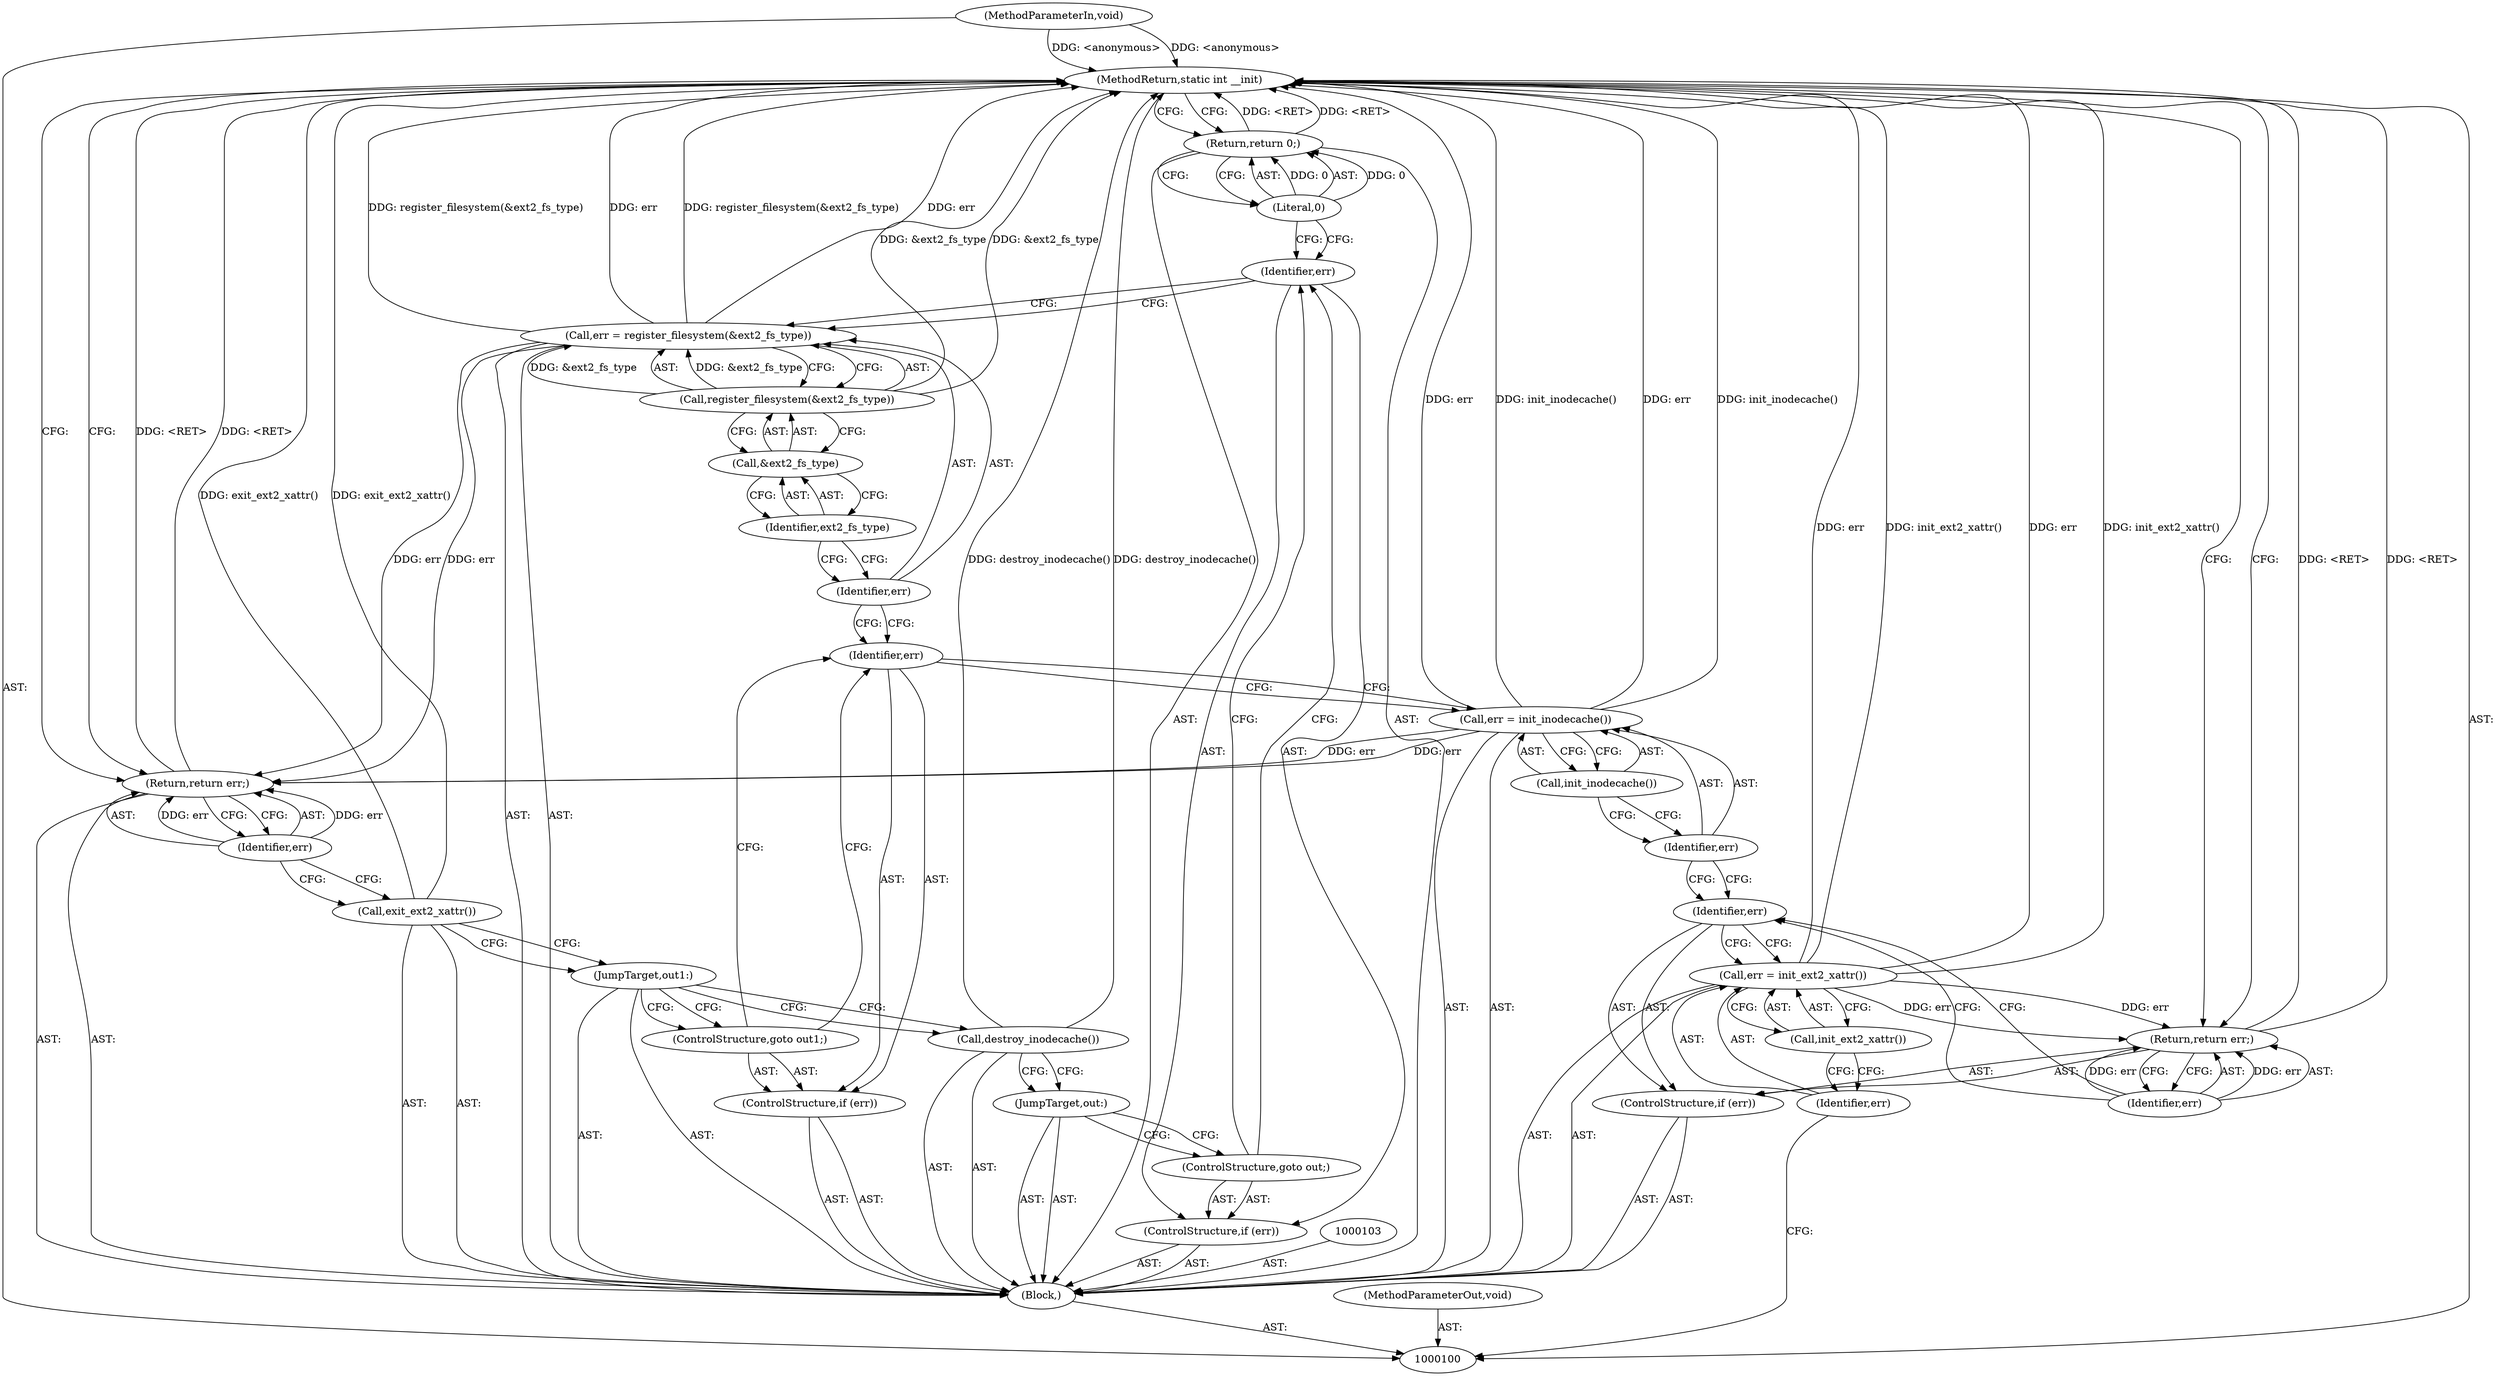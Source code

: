 digraph "1_linux_be0726d33cb8f411945884664924bed3cb8c70ee_2" {
"1000133" [label="(MethodReturn,static int __init)"];
"1000101" [label="(MethodParameterIn,void)"];
"1000164" [label="(MethodParameterOut,void)"];
"1000122" [label="(ControlStructure,if (err))"];
"1000123" [label="(Identifier,err)"];
"1000124" [label="(ControlStructure,goto out;)"];
"1000125" [label="(Return,return 0;)"];
"1000126" [label="(Literal,0)"];
"1000127" [label="(JumpTarget,out:)"];
"1000128" [label="(Call,destroy_inodecache())"];
"1000129" [label="(JumpTarget,out1:)"];
"1000130" [label="(Call,exit_ext2_xattr())"];
"1000131" [label="(Return,return err;)"];
"1000132" [label="(Identifier,err)"];
"1000102" [label="(Block,)"];
"1000106" [label="(Call,init_ext2_xattr())"];
"1000104" [label="(Call,err = init_ext2_xattr())"];
"1000105" [label="(Identifier,err)"];
"1000107" [label="(ControlStructure,if (err))"];
"1000108" [label="(Identifier,err)"];
"1000109" [label="(Return,return err;)"];
"1000110" [label="(Identifier,err)"];
"1000111" [label="(Call,err = init_inodecache())"];
"1000112" [label="(Identifier,err)"];
"1000113" [label="(Call,init_inodecache())"];
"1000114" [label="(ControlStructure,if (err))"];
"1000115" [label="(Identifier,err)"];
"1000116" [label="(ControlStructure,goto out1;)"];
"1000119" [label="(Call,register_filesystem(&ext2_fs_type))"];
"1000120" [label="(Call,&ext2_fs_type)"];
"1000121" [label="(Identifier,ext2_fs_type)"];
"1000117" [label="(Call,err = register_filesystem(&ext2_fs_type))"];
"1000118" [label="(Identifier,err)"];
"1000133" -> "1000100"  [label="AST: "];
"1000133" -> "1000109"  [label="CFG: "];
"1000133" -> "1000125"  [label="CFG: "];
"1000133" -> "1000131"  [label="CFG: "];
"1000125" -> "1000133"  [label="DDG: <RET>"];
"1000130" -> "1000133"  [label="DDG: exit_ext2_xattr()"];
"1000104" -> "1000133"  [label="DDG: err"];
"1000104" -> "1000133"  [label="DDG: init_ext2_xattr()"];
"1000117" -> "1000133"  [label="DDG: err"];
"1000117" -> "1000133"  [label="DDG: register_filesystem(&ext2_fs_type)"];
"1000111" -> "1000133"  [label="DDG: err"];
"1000111" -> "1000133"  [label="DDG: init_inodecache()"];
"1000128" -> "1000133"  [label="DDG: destroy_inodecache()"];
"1000101" -> "1000133"  [label="DDG: <anonymous>"];
"1000119" -> "1000133"  [label="DDG: &ext2_fs_type"];
"1000131" -> "1000133"  [label="DDG: <RET>"];
"1000109" -> "1000133"  [label="DDG: <RET>"];
"1000101" -> "1000100"  [label="AST: "];
"1000101" -> "1000133"  [label="DDG: <anonymous>"];
"1000164" -> "1000100"  [label="AST: "];
"1000122" -> "1000102"  [label="AST: "];
"1000123" -> "1000122"  [label="AST: "];
"1000124" -> "1000122"  [label="AST: "];
"1000123" -> "1000122"  [label="AST: "];
"1000123" -> "1000117"  [label="CFG: "];
"1000124" -> "1000123"  [label="CFG: "];
"1000126" -> "1000123"  [label="CFG: "];
"1000124" -> "1000122"  [label="AST: "];
"1000124" -> "1000123"  [label="CFG: "];
"1000127" -> "1000124"  [label="CFG: "];
"1000125" -> "1000102"  [label="AST: "];
"1000125" -> "1000126"  [label="CFG: "];
"1000126" -> "1000125"  [label="AST: "];
"1000133" -> "1000125"  [label="CFG: "];
"1000125" -> "1000133"  [label="DDG: <RET>"];
"1000126" -> "1000125"  [label="DDG: 0"];
"1000126" -> "1000125"  [label="AST: "];
"1000126" -> "1000123"  [label="CFG: "];
"1000125" -> "1000126"  [label="CFG: "];
"1000126" -> "1000125"  [label="DDG: 0"];
"1000127" -> "1000102"  [label="AST: "];
"1000127" -> "1000124"  [label="CFG: "];
"1000128" -> "1000127"  [label="CFG: "];
"1000128" -> "1000102"  [label="AST: "];
"1000128" -> "1000127"  [label="CFG: "];
"1000129" -> "1000128"  [label="CFG: "];
"1000128" -> "1000133"  [label="DDG: destroy_inodecache()"];
"1000129" -> "1000102"  [label="AST: "];
"1000129" -> "1000128"  [label="CFG: "];
"1000129" -> "1000116"  [label="CFG: "];
"1000130" -> "1000129"  [label="CFG: "];
"1000130" -> "1000102"  [label="AST: "];
"1000130" -> "1000129"  [label="CFG: "];
"1000132" -> "1000130"  [label="CFG: "];
"1000130" -> "1000133"  [label="DDG: exit_ext2_xattr()"];
"1000131" -> "1000102"  [label="AST: "];
"1000131" -> "1000132"  [label="CFG: "];
"1000132" -> "1000131"  [label="AST: "];
"1000133" -> "1000131"  [label="CFG: "];
"1000131" -> "1000133"  [label="DDG: <RET>"];
"1000132" -> "1000131"  [label="DDG: err"];
"1000117" -> "1000131"  [label="DDG: err"];
"1000111" -> "1000131"  [label="DDG: err"];
"1000132" -> "1000131"  [label="AST: "];
"1000132" -> "1000130"  [label="CFG: "];
"1000131" -> "1000132"  [label="CFG: "];
"1000132" -> "1000131"  [label="DDG: err"];
"1000102" -> "1000100"  [label="AST: "];
"1000103" -> "1000102"  [label="AST: "];
"1000104" -> "1000102"  [label="AST: "];
"1000107" -> "1000102"  [label="AST: "];
"1000111" -> "1000102"  [label="AST: "];
"1000114" -> "1000102"  [label="AST: "];
"1000117" -> "1000102"  [label="AST: "];
"1000122" -> "1000102"  [label="AST: "];
"1000125" -> "1000102"  [label="AST: "];
"1000127" -> "1000102"  [label="AST: "];
"1000128" -> "1000102"  [label="AST: "];
"1000129" -> "1000102"  [label="AST: "];
"1000130" -> "1000102"  [label="AST: "];
"1000131" -> "1000102"  [label="AST: "];
"1000106" -> "1000104"  [label="AST: "];
"1000106" -> "1000105"  [label="CFG: "];
"1000104" -> "1000106"  [label="CFG: "];
"1000104" -> "1000102"  [label="AST: "];
"1000104" -> "1000106"  [label="CFG: "];
"1000105" -> "1000104"  [label="AST: "];
"1000106" -> "1000104"  [label="AST: "];
"1000108" -> "1000104"  [label="CFG: "];
"1000104" -> "1000133"  [label="DDG: err"];
"1000104" -> "1000133"  [label="DDG: init_ext2_xattr()"];
"1000104" -> "1000109"  [label="DDG: err"];
"1000105" -> "1000104"  [label="AST: "];
"1000105" -> "1000100"  [label="CFG: "];
"1000106" -> "1000105"  [label="CFG: "];
"1000107" -> "1000102"  [label="AST: "];
"1000108" -> "1000107"  [label="AST: "];
"1000109" -> "1000107"  [label="AST: "];
"1000108" -> "1000107"  [label="AST: "];
"1000108" -> "1000104"  [label="CFG: "];
"1000110" -> "1000108"  [label="CFG: "];
"1000112" -> "1000108"  [label="CFG: "];
"1000109" -> "1000107"  [label="AST: "];
"1000109" -> "1000110"  [label="CFG: "];
"1000110" -> "1000109"  [label="AST: "];
"1000133" -> "1000109"  [label="CFG: "];
"1000109" -> "1000133"  [label="DDG: <RET>"];
"1000110" -> "1000109"  [label="DDG: err"];
"1000104" -> "1000109"  [label="DDG: err"];
"1000110" -> "1000109"  [label="AST: "];
"1000110" -> "1000108"  [label="CFG: "];
"1000109" -> "1000110"  [label="CFG: "];
"1000110" -> "1000109"  [label="DDG: err"];
"1000111" -> "1000102"  [label="AST: "];
"1000111" -> "1000113"  [label="CFG: "];
"1000112" -> "1000111"  [label="AST: "];
"1000113" -> "1000111"  [label="AST: "];
"1000115" -> "1000111"  [label="CFG: "];
"1000111" -> "1000133"  [label="DDG: err"];
"1000111" -> "1000133"  [label="DDG: init_inodecache()"];
"1000111" -> "1000131"  [label="DDG: err"];
"1000112" -> "1000111"  [label="AST: "];
"1000112" -> "1000108"  [label="CFG: "];
"1000113" -> "1000112"  [label="CFG: "];
"1000113" -> "1000111"  [label="AST: "];
"1000113" -> "1000112"  [label="CFG: "];
"1000111" -> "1000113"  [label="CFG: "];
"1000114" -> "1000102"  [label="AST: "];
"1000115" -> "1000114"  [label="AST: "];
"1000116" -> "1000114"  [label="AST: "];
"1000115" -> "1000114"  [label="AST: "];
"1000115" -> "1000111"  [label="CFG: "];
"1000116" -> "1000115"  [label="CFG: "];
"1000118" -> "1000115"  [label="CFG: "];
"1000116" -> "1000114"  [label="AST: "];
"1000116" -> "1000115"  [label="CFG: "];
"1000129" -> "1000116"  [label="CFG: "];
"1000119" -> "1000117"  [label="AST: "];
"1000119" -> "1000120"  [label="CFG: "];
"1000120" -> "1000119"  [label="AST: "];
"1000117" -> "1000119"  [label="CFG: "];
"1000119" -> "1000133"  [label="DDG: &ext2_fs_type"];
"1000119" -> "1000117"  [label="DDG: &ext2_fs_type"];
"1000120" -> "1000119"  [label="AST: "];
"1000120" -> "1000121"  [label="CFG: "];
"1000121" -> "1000120"  [label="AST: "];
"1000119" -> "1000120"  [label="CFG: "];
"1000121" -> "1000120"  [label="AST: "];
"1000121" -> "1000118"  [label="CFG: "];
"1000120" -> "1000121"  [label="CFG: "];
"1000117" -> "1000102"  [label="AST: "];
"1000117" -> "1000119"  [label="CFG: "];
"1000118" -> "1000117"  [label="AST: "];
"1000119" -> "1000117"  [label="AST: "];
"1000123" -> "1000117"  [label="CFG: "];
"1000117" -> "1000133"  [label="DDG: err"];
"1000117" -> "1000133"  [label="DDG: register_filesystem(&ext2_fs_type)"];
"1000119" -> "1000117"  [label="DDG: &ext2_fs_type"];
"1000117" -> "1000131"  [label="DDG: err"];
"1000118" -> "1000117"  [label="AST: "];
"1000118" -> "1000115"  [label="CFG: "];
"1000121" -> "1000118"  [label="CFG: "];
}
